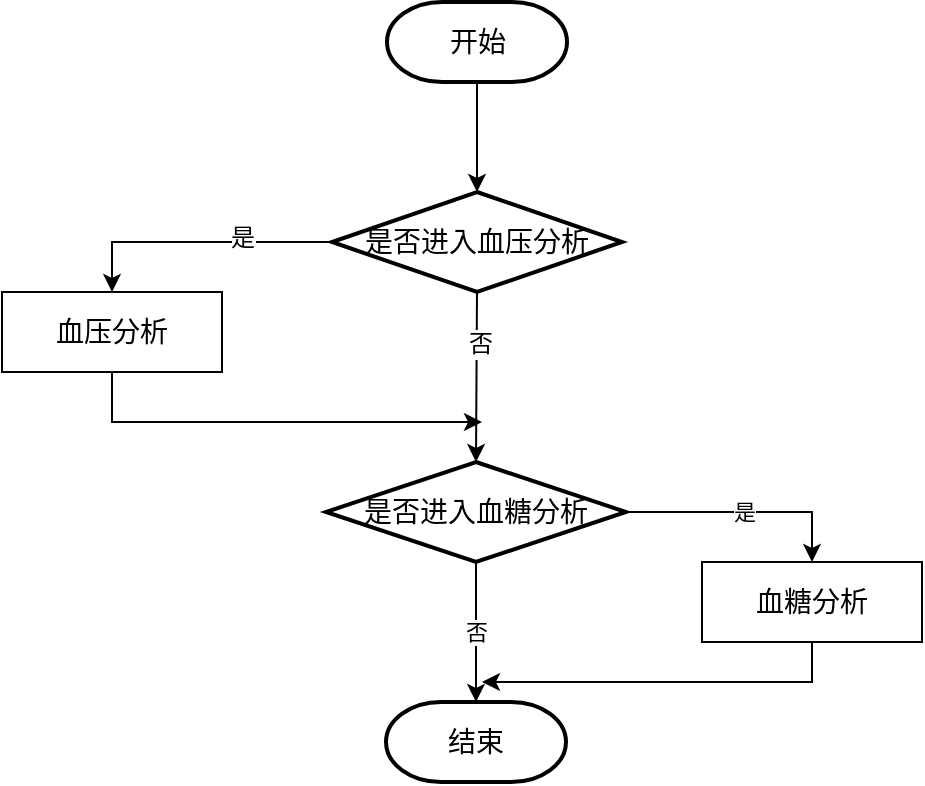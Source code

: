 <mxfile version="10.6.7" type="device"><diagram id="_vz8atJhgjboRJvP6orz" name="Page-1"><mxGraphModel dx="1158" dy="567" grid="1" gridSize="10" guides="1" tooltips="1" connect="1" arrows="1" fold="1" page="1" pageScale="1" pageWidth="827" pageHeight="1169" math="0" shadow="0"><root><mxCell id="0"/><mxCell id="1" parent="0"/><mxCell id="mzdF8yHKHQrzajcg5HVs-14" style="edgeStyle=elbowEdgeStyle;rounded=0;orthogonalLoop=1;jettySize=auto;elbow=vertical;html=1;exitX=0.5;exitY=1;exitDx=0;exitDy=0;exitPerimeter=0;entryX=0.5;entryY=0;entryDx=0;entryDy=0;entryPerimeter=0;" edge="1" parent="1" source="mzdF8yHKHQrzajcg5HVs-10" target="mzdF8yHKHQrzajcg5HVs-12"><mxGeometry relative="1" as="geometry"/></mxCell><mxCell id="mzdF8yHKHQrzajcg5HVs-10" value="&lt;font style=&quot;font-size: 14px&quot;&gt;开始&lt;/font&gt;" style="strokeWidth=2;html=1;shape=mxgraph.flowchart.terminator;whiteSpace=wrap;" vertex="1" parent="1"><mxGeometry x="352.5" y="70" width="90" height="40" as="geometry"/></mxCell><mxCell id="mzdF8yHKHQrzajcg5HVs-11" value="&lt;font style=&quot;font-size: 14px&quot;&gt;结束&lt;/font&gt;" style="strokeWidth=2;html=1;shape=mxgraph.flowchart.terminator;whiteSpace=wrap;" vertex="1" parent="1"><mxGeometry x="352" y="420" width="90" height="40" as="geometry"/></mxCell><mxCell id="mzdF8yHKHQrzajcg5HVs-26" style="edgeStyle=elbowEdgeStyle;rounded=0;orthogonalLoop=1;jettySize=auto;elbow=vertical;html=1;exitX=0;exitY=0.5;exitDx=0;exitDy=0;exitPerimeter=0;entryX=0.5;entryY=0;entryDx=0;entryDy=0;" edge="1" parent="1" source="mzdF8yHKHQrzajcg5HVs-12" target="mzdF8yHKHQrzajcg5HVs-20"><mxGeometry relative="1" as="geometry"><Array as="points"><mxPoint x="270" y="190"/></Array></mxGeometry></mxCell><mxCell id="mzdF8yHKHQrzajcg5HVs-35" value="是" style="text;html=1;resizable=0;points=[];align=center;verticalAlign=middle;labelBackgroundColor=#ffffff;" vertex="1" connectable="0" parent="mzdF8yHKHQrzajcg5HVs-26"><mxGeometry x="-0.323" y="-2" relative="1" as="geometry"><mxPoint as="offset"/></mxGeometry></mxCell><mxCell id="mzdF8yHKHQrzajcg5HVs-34" style="edgeStyle=none;rounded=0;orthogonalLoop=1;jettySize=auto;html=1;exitX=0.5;exitY=1;exitDx=0;exitDy=0;exitPerimeter=0;entryX=0.5;entryY=0;entryDx=0;entryDy=0;entryPerimeter=0;" edge="1" parent="1" source="mzdF8yHKHQrzajcg5HVs-12" target="mzdF8yHKHQrzajcg5HVs-13"><mxGeometry relative="1" as="geometry"/></mxCell><mxCell id="mzdF8yHKHQrzajcg5HVs-36" value="否" style="text;html=1;resizable=0;points=[];align=center;verticalAlign=middle;labelBackgroundColor=#ffffff;" vertex="1" connectable="0" parent="mzdF8yHKHQrzajcg5HVs-34"><mxGeometry x="-0.389" y="1" relative="1" as="geometry"><mxPoint as="offset"/></mxGeometry></mxCell><mxCell id="mzdF8yHKHQrzajcg5HVs-12" value="&lt;font style=&quot;font-size: 14px&quot;&gt;是否进入血压分析&lt;/font&gt;" style="strokeWidth=2;html=1;shape=mxgraph.flowchart.decision;whiteSpace=wrap;" vertex="1" parent="1"><mxGeometry x="325" y="165" width="145" height="50" as="geometry"/></mxCell><mxCell id="mzdF8yHKHQrzajcg5HVs-17" value="否" style="edgeStyle=elbowEdgeStyle;rounded=0;orthogonalLoop=1;jettySize=auto;elbow=vertical;html=1;exitX=0.5;exitY=1;exitDx=0;exitDy=0;exitPerimeter=0;entryX=0.5;entryY=0;entryDx=0;entryDy=0;entryPerimeter=0;" edge="1" parent="1" source="mzdF8yHKHQrzajcg5HVs-13" target="mzdF8yHKHQrzajcg5HVs-11"><mxGeometry relative="1" as="geometry"/></mxCell><mxCell id="mzdF8yHKHQrzajcg5HVs-29" value="是" style="edgeStyle=elbowEdgeStyle;rounded=0;orthogonalLoop=1;jettySize=auto;elbow=vertical;html=1;exitX=1;exitY=0.5;exitDx=0;exitDy=0;exitPerimeter=0;entryX=0.5;entryY=0;entryDx=0;entryDy=0;" edge="1" parent="1" source="mzdF8yHKHQrzajcg5HVs-13" target="mzdF8yHKHQrzajcg5HVs-23"><mxGeometry relative="1" as="geometry"><Array as="points"><mxPoint x="510" y="325"/></Array></mxGeometry></mxCell><mxCell id="mzdF8yHKHQrzajcg5HVs-13" value="&lt;font style=&quot;font-size: 14px&quot;&gt;是否进入血糖分析&lt;/font&gt;" style="strokeWidth=2;html=1;shape=mxgraph.flowchart.decision;whiteSpace=wrap;" vertex="1" parent="1"><mxGeometry x="322" y="300" width="150" height="50" as="geometry"/></mxCell><mxCell id="mzdF8yHKHQrzajcg5HVs-31" style="edgeStyle=elbowEdgeStyle;rounded=0;orthogonalLoop=1;jettySize=auto;html=1;exitX=0.5;exitY=1;exitDx=0;exitDy=0;" edge="1" parent="1" source="mzdF8yHKHQrzajcg5HVs-20"><mxGeometry relative="1" as="geometry"><mxPoint x="400" y="280" as="targetPoint"/><Array as="points"><mxPoint x="215" y="270"/></Array></mxGeometry></mxCell><mxCell id="mzdF8yHKHQrzajcg5HVs-20" value="&lt;font style=&quot;font-size: 14px&quot;&gt;血压分析&lt;/font&gt;" style="rounded=0;whiteSpace=wrap;html=1;" vertex="1" parent="1"><mxGeometry x="160" y="215" width="110" height="40" as="geometry"/></mxCell><mxCell id="mzdF8yHKHQrzajcg5HVs-32" style="edgeStyle=elbowEdgeStyle;rounded=0;orthogonalLoop=1;jettySize=auto;html=1;exitX=0.5;exitY=1;exitDx=0;exitDy=0;" edge="1" parent="1" source="mzdF8yHKHQrzajcg5HVs-23"><mxGeometry relative="1" as="geometry"><mxPoint x="400" y="410" as="targetPoint"/><Array as="points"><mxPoint x="565" y="400"/></Array></mxGeometry></mxCell><mxCell id="mzdF8yHKHQrzajcg5HVs-23" value="&lt;font style=&quot;font-size: 14px&quot;&gt;血糖分析&lt;/font&gt;" style="rounded=0;whiteSpace=wrap;html=1;" vertex="1" parent="1"><mxGeometry x="510" y="350" width="110" height="40" as="geometry"/></mxCell></root></mxGraphModel></diagram></mxfile>